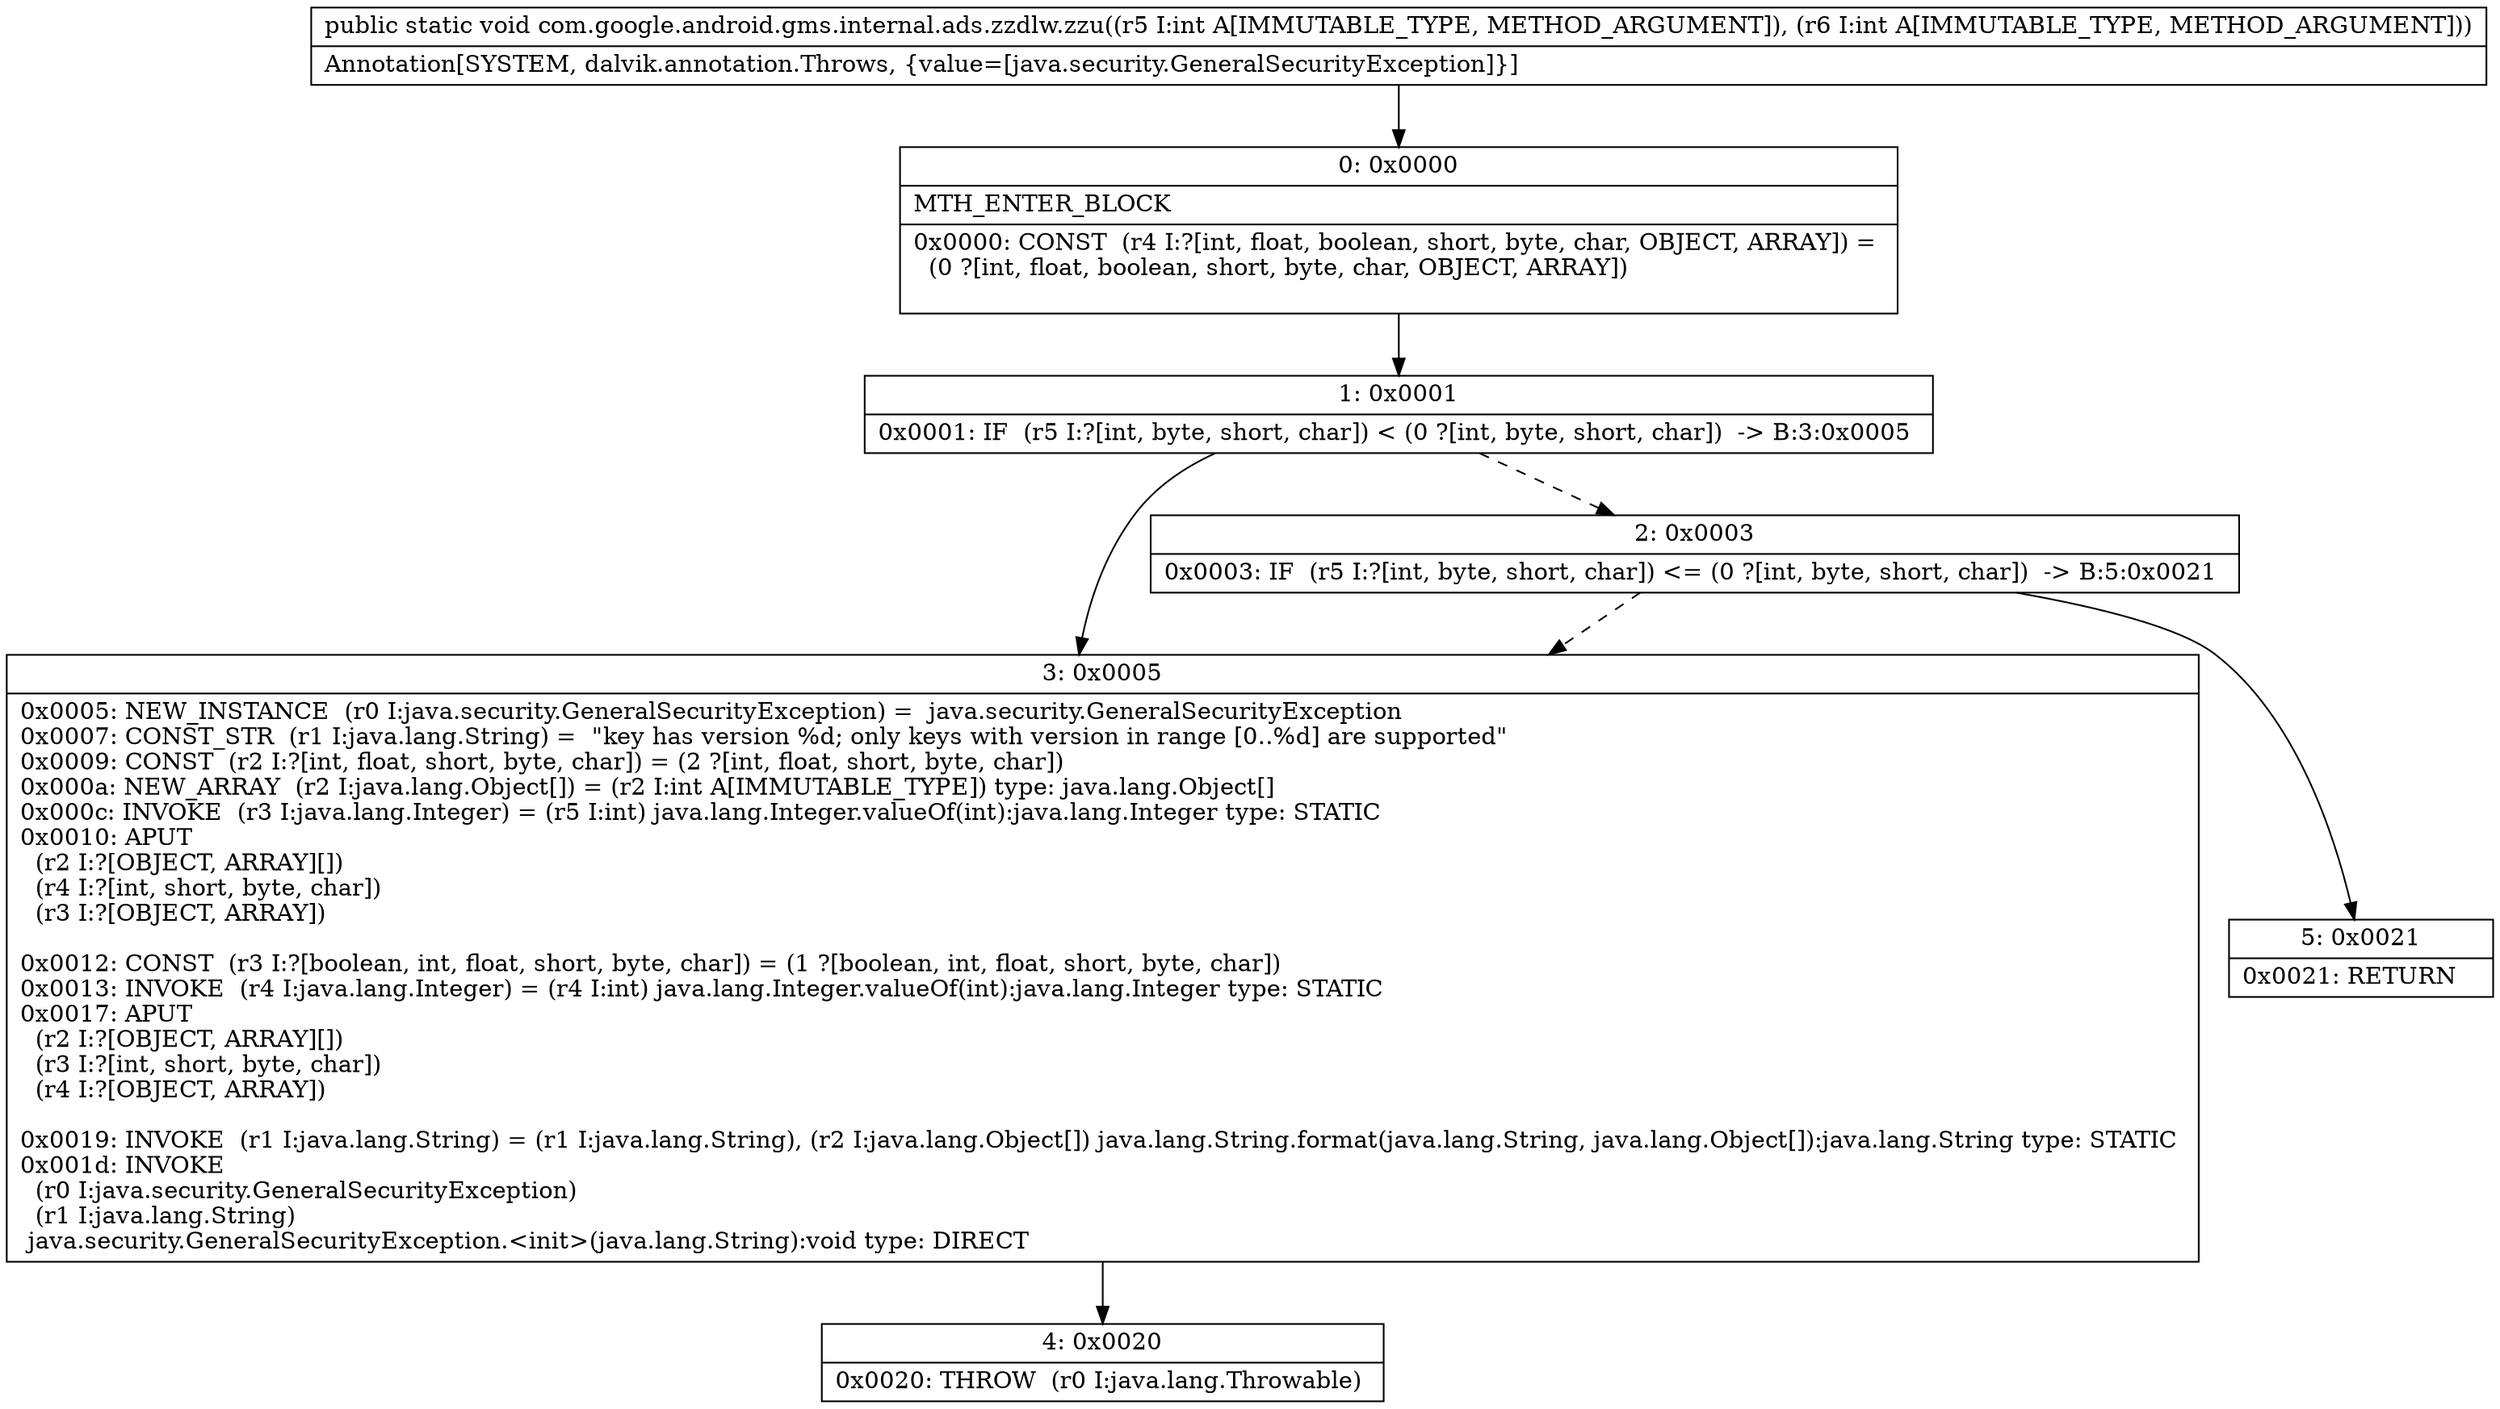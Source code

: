 digraph "CFG forcom.google.android.gms.internal.ads.zzdlw.zzu(II)V" {
Node_0 [shape=record,label="{0\:\ 0x0000|MTH_ENTER_BLOCK\l|0x0000: CONST  (r4 I:?[int, float, boolean, short, byte, char, OBJECT, ARRAY]) = \l  (0 ?[int, float, boolean, short, byte, char, OBJECT, ARRAY])\l \l}"];
Node_1 [shape=record,label="{1\:\ 0x0001|0x0001: IF  (r5 I:?[int, byte, short, char]) \< (0 ?[int, byte, short, char])  \-\> B:3:0x0005 \l}"];
Node_2 [shape=record,label="{2\:\ 0x0003|0x0003: IF  (r5 I:?[int, byte, short, char]) \<= (0 ?[int, byte, short, char])  \-\> B:5:0x0021 \l}"];
Node_3 [shape=record,label="{3\:\ 0x0005|0x0005: NEW_INSTANCE  (r0 I:java.security.GeneralSecurityException) =  java.security.GeneralSecurityException \l0x0007: CONST_STR  (r1 I:java.lang.String) =  \"key has version %d; only keys with version in range [0..%d] are supported\" \l0x0009: CONST  (r2 I:?[int, float, short, byte, char]) = (2 ?[int, float, short, byte, char]) \l0x000a: NEW_ARRAY  (r2 I:java.lang.Object[]) = (r2 I:int A[IMMUTABLE_TYPE]) type: java.lang.Object[] \l0x000c: INVOKE  (r3 I:java.lang.Integer) = (r5 I:int) java.lang.Integer.valueOf(int):java.lang.Integer type: STATIC \l0x0010: APUT  \l  (r2 I:?[OBJECT, ARRAY][])\l  (r4 I:?[int, short, byte, char])\l  (r3 I:?[OBJECT, ARRAY])\l \l0x0012: CONST  (r3 I:?[boolean, int, float, short, byte, char]) = (1 ?[boolean, int, float, short, byte, char]) \l0x0013: INVOKE  (r4 I:java.lang.Integer) = (r4 I:int) java.lang.Integer.valueOf(int):java.lang.Integer type: STATIC \l0x0017: APUT  \l  (r2 I:?[OBJECT, ARRAY][])\l  (r3 I:?[int, short, byte, char])\l  (r4 I:?[OBJECT, ARRAY])\l \l0x0019: INVOKE  (r1 I:java.lang.String) = (r1 I:java.lang.String), (r2 I:java.lang.Object[]) java.lang.String.format(java.lang.String, java.lang.Object[]):java.lang.String type: STATIC \l0x001d: INVOKE  \l  (r0 I:java.security.GeneralSecurityException)\l  (r1 I:java.lang.String)\l java.security.GeneralSecurityException.\<init\>(java.lang.String):void type: DIRECT \l}"];
Node_4 [shape=record,label="{4\:\ 0x0020|0x0020: THROW  (r0 I:java.lang.Throwable) \l}"];
Node_5 [shape=record,label="{5\:\ 0x0021|0x0021: RETURN   \l}"];
MethodNode[shape=record,label="{public static void com.google.android.gms.internal.ads.zzdlw.zzu((r5 I:int A[IMMUTABLE_TYPE, METHOD_ARGUMENT]), (r6 I:int A[IMMUTABLE_TYPE, METHOD_ARGUMENT]))  | Annotation[SYSTEM, dalvik.annotation.Throws, \{value=[java.security.GeneralSecurityException]\}]\l}"];
MethodNode -> Node_0;
Node_0 -> Node_1;
Node_1 -> Node_2[style=dashed];
Node_1 -> Node_3;
Node_2 -> Node_3[style=dashed];
Node_2 -> Node_5;
Node_3 -> Node_4;
}

